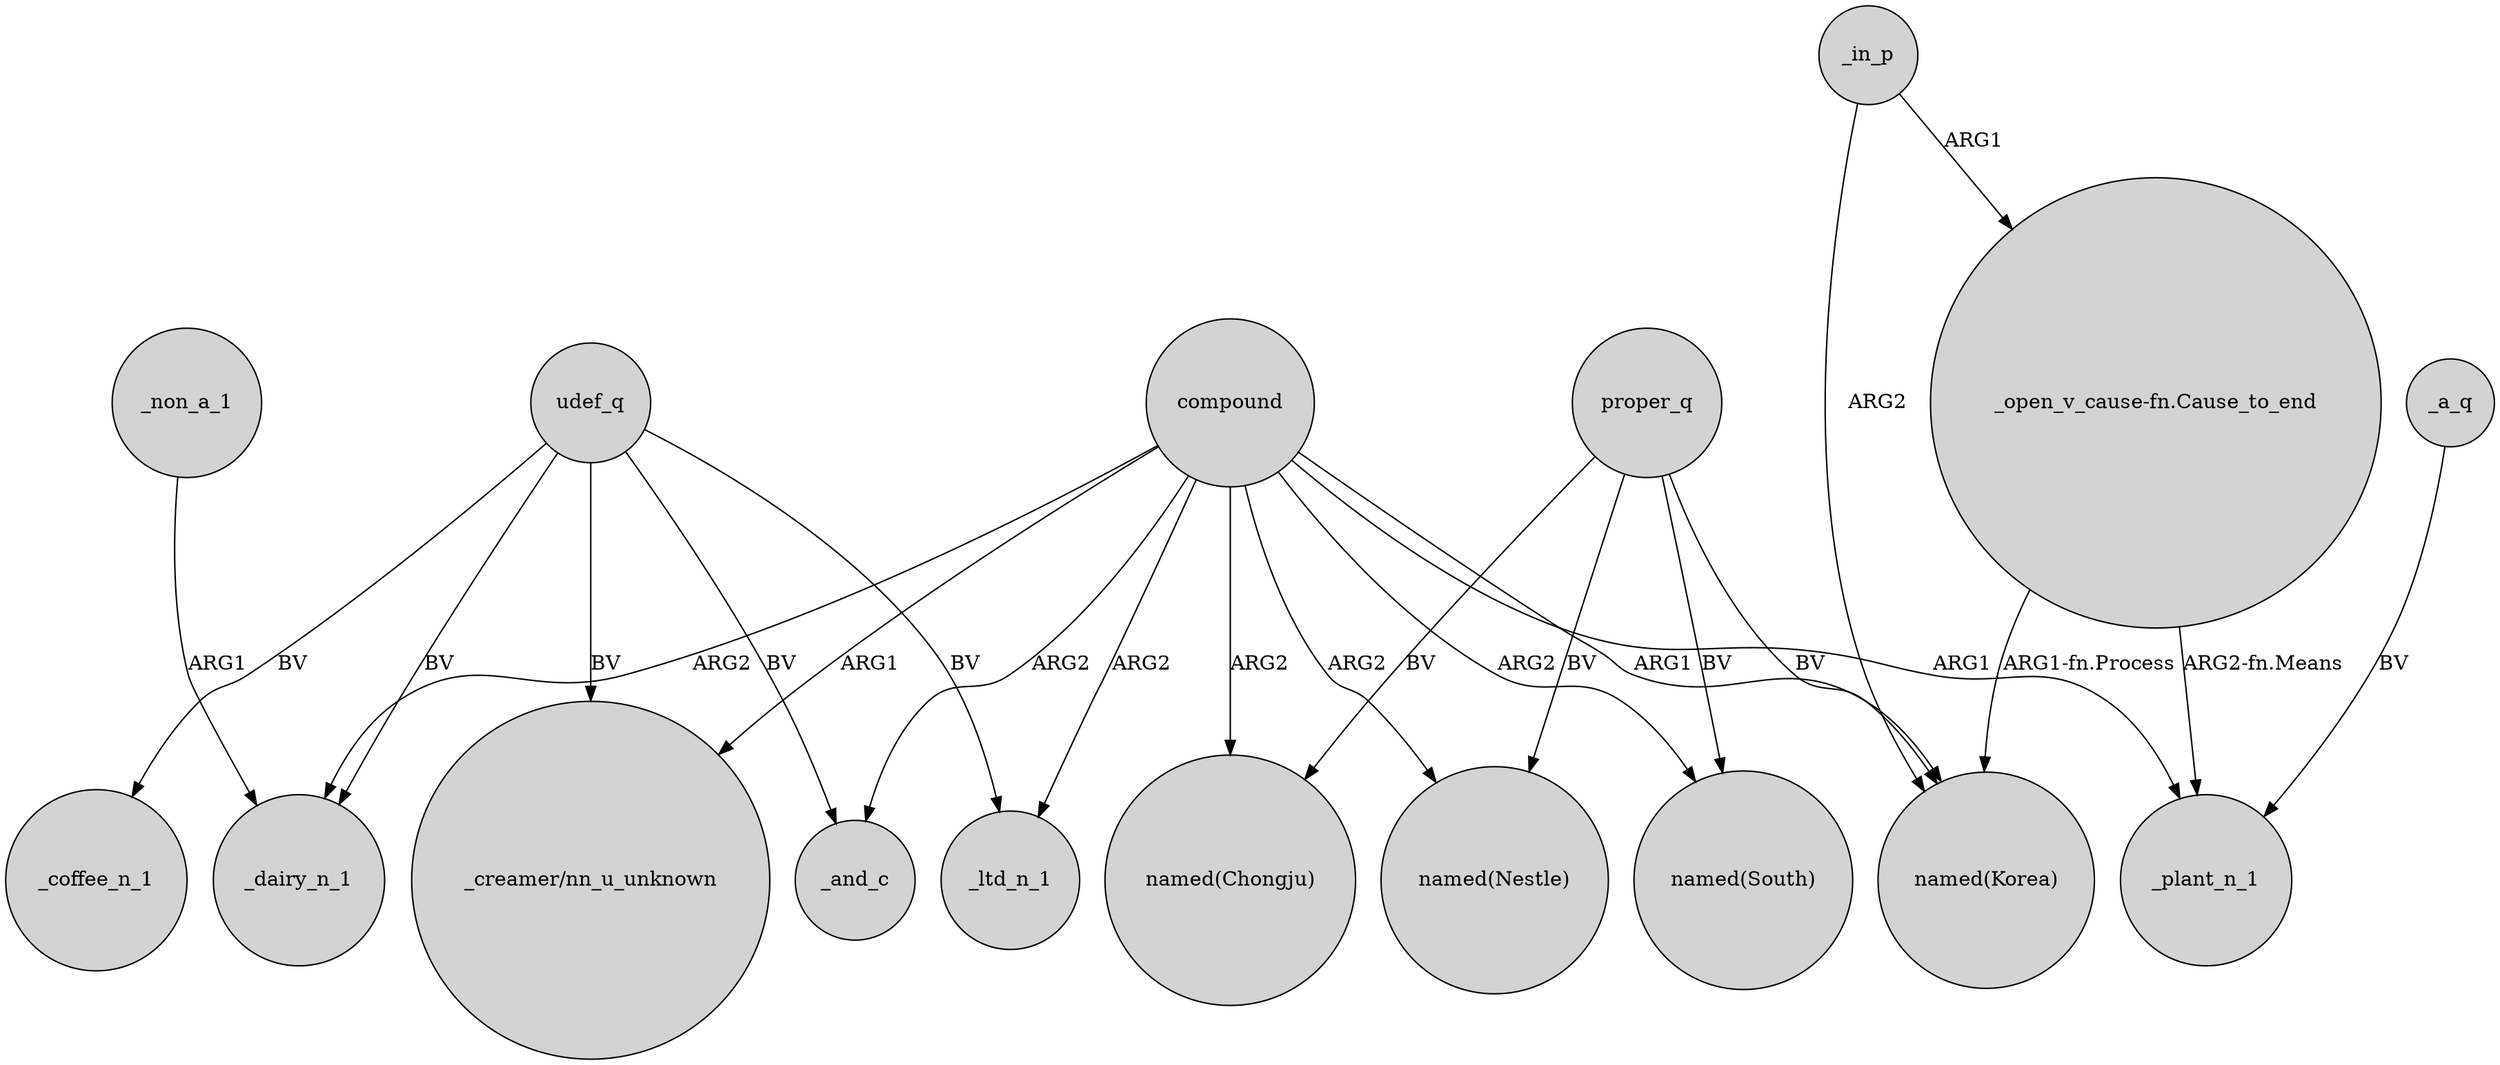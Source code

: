digraph {
	node [shape=circle style=filled]
	compound -> _dairy_n_1 [label=ARG2]
	proper_q -> "named(South)" [label=BV]
	_in_p -> "named(Korea)" [label=ARG2]
	_a_q -> _plant_n_1 [label=BV]
	compound -> "_creamer/nn_u_unknown" [label=ARG1]
	proper_q -> "named(Chongju)" [label=BV]
	udef_q -> _and_c [label=BV]
	compound -> _and_c [label=ARG2]
	udef_q -> "_creamer/nn_u_unknown" [label=BV]
	proper_q -> "named(Korea)" [label=BV]
	compound -> "named(Korea)" [label=ARG1]
	compound -> "named(Chongju)" [label=ARG2]
	compound -> "named(South)" [label=ARG2]
	_non_a_1 -> _dairy_n_1 [label=ARG1]
	compound -> "named(Nestle)" [label=ARG2]
	compound -> _ltd_n_1 [label=ARG2]
	compound -> _plant_n_1 [label=ARG1]
	udef_q -> _coffee_n_1 [label=BV]
	"_open_v_cause-fn.Cause_to_end" -> _plant_n_1 [label="ARG2-fn.Means"]
	_in_p -> "_open_v_cause-fn.Cause_to_end" [label=ARG1]
	udef_q -> _dairy_n_1 [label=BV]
	udef_q -> _ltd_n_1 [label=BV]
	"_open_v_cause-fn.Cause_to_end" -> "named(Korea)" [label="ARG1-fn.Process"]
	proper_q -> "named(Nestle)" [label=BV]
}
